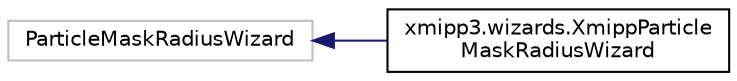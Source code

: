 digraph "Graphical Class Hierarchy"
{
  edge [fontname="Helvetica",fontsize="10",labelfontname="Helvetica",labelfontsize="10"];
  node [fontname="Helvetica",fontsize="10",shape=record];
  rankdir="LR";
  Node220 [label="ParticleMaskRadiusWizard",height=0.2,width=0.4,color="grey75", fillcolor="white", style="filled"];
  Node220 -> Node0 [dir="back",color="midnightblue",fontsize="10",style="solid",fontname="Helvetica"];
  Node0 [label="xmipp3.wizards.XmippParticle\lMaskRadiusWizard",height=0.2,width=0.4,color="black", fillcolor="white", style="filled",URL="$classxmipp3_1_1wizards_1_1XmippParticleMaskRadiusWizard.html"];
}
